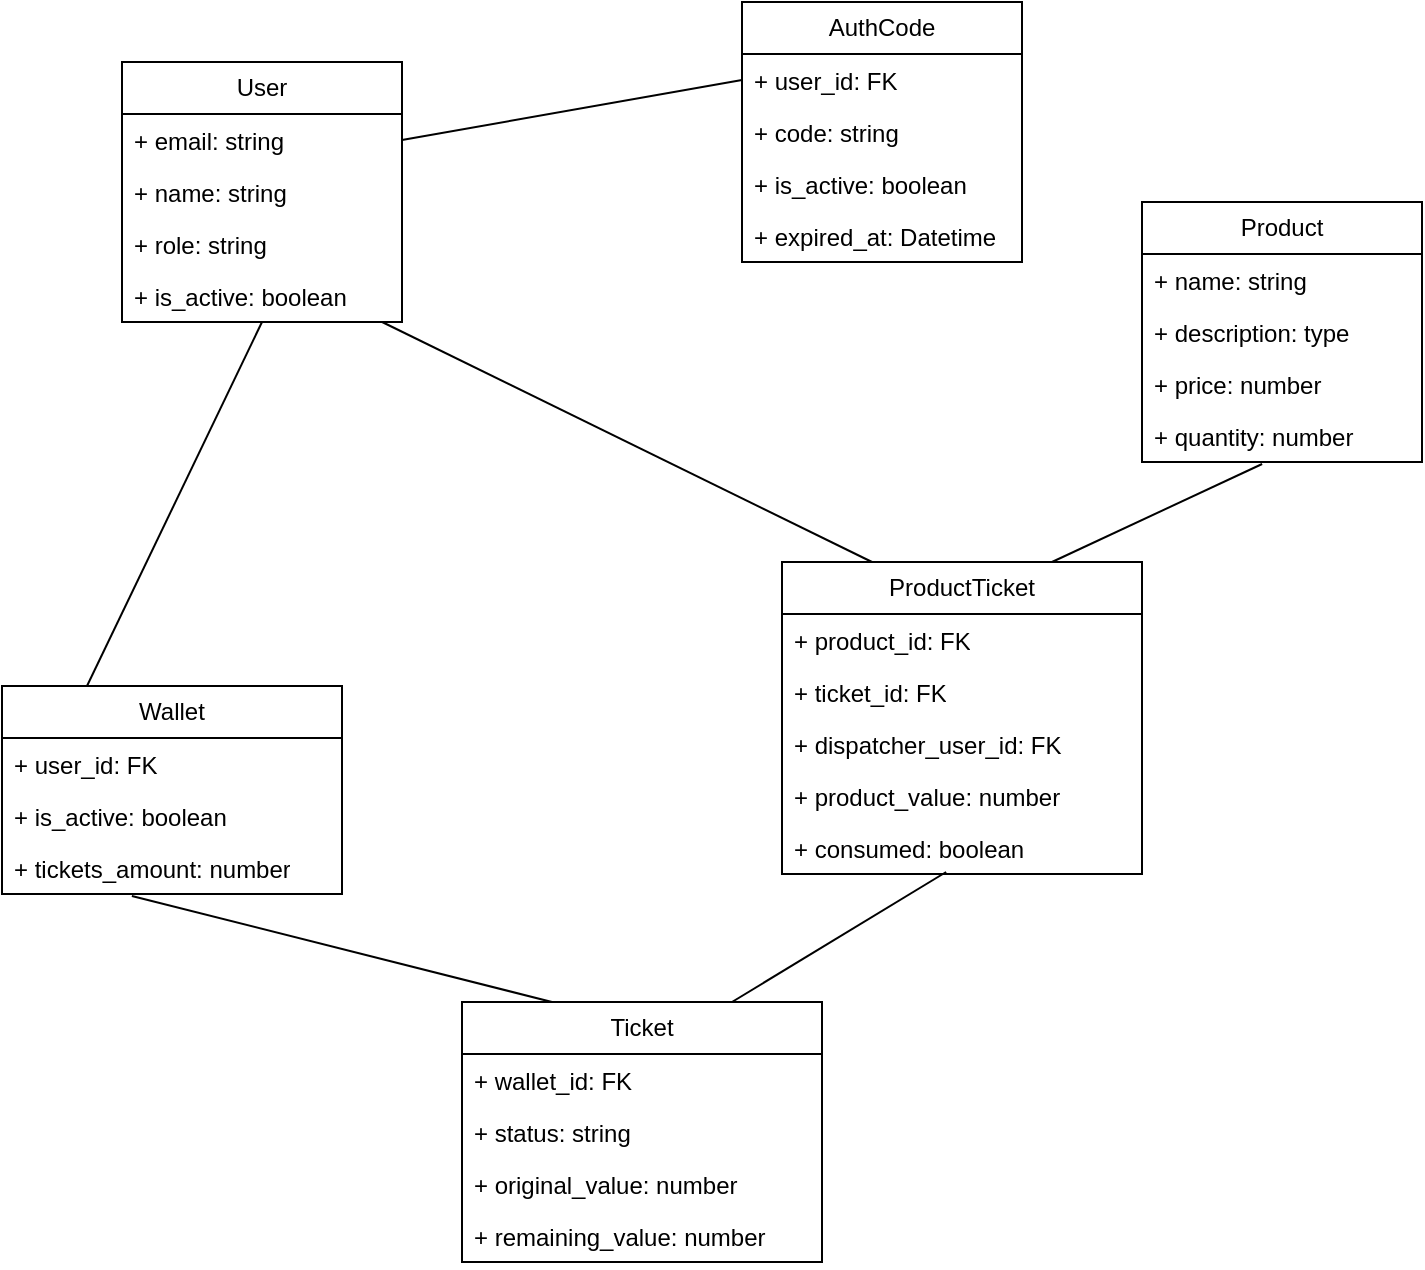 <mxfile version="26.1.1">
  <diagram name="Modelo de dados" id="Py4XB7qio5rRS3qr3_Ab">
    <mxGraphModel dx="1434" dy="820" grid="1" gridSize="10" guides="1" tooltips="1" connect="1" arrows="1" fold="1" page="1" pageScale="1" pageWidth="827" pageHeight="1169" math="0" shadow="0">
      <root>
        <mxCell id="0" />
        <mxCell id="1" parent="0" />
        <mxCell id="yvP3M0mKJtUyYA0MoUqg-6" value="User" style="swimlane;fontStyle=0;childLayout=stackLayout;horizontal=1;startSize=26;fillColor=none;horizontalStack=0;resizeParent=1;resizeParentMax=0;resizeLast=0;collapsible=1;marginBottom=0;whiteSpace=wrap;html=1;" parent="1" vertex="1">
          <mxGeometry x="140" y="70" width="140" height="130" as="geometry">
            <mxRectangle x="100" y="120" width="70" height="30" as="alternateBounds" />
          </mxGeometry>
        </mxCell>
        <mxCell id="yvP3M0mKJtUyYA0MoUqg-7" value="+ email: string" style="text;strokeColor=none;fillColor=none;align=left;verticalAlign=top;spacingLeft=4;spacingRight=4;overflow=hidden;rotatable=0;points=[[0,0.5],[1,0.5]];portConstraint=eastwest;whiteSpace=wrap;html=1;" parent="yvP3M0mKJtUyYA0MoUqg-6" vertex="1">
          <mxGeometry y="26" width="140" height="26" as="geometry" />
        </mxCell>
        <mxCell id="yvP3M0mKJtUyYA0MoUqg-8" value="+ name: string" style="text;strokeColor=none;fillColor=none;align=left;verticalAlign=top;spacingLeft=4;spacingRight=4;overflow=hidden;rotatable=0;points=[[0,0.5],[1,0.5]];portConstraint=eastwest;whiteSpace=wrap;html=1;" parent="yvP3M0mKJtUyYA0MoUqg-6" vertex="1">
          <mxGeometry y="52" width="140" height="26" as="geometry" />
        </mxCell>
        <mxCell id="yvP3M0mKJtUyYA0MoUqg-9" value="+ role: string" style="text;strokeColor=none;fillColor=none;align=left;verticalAlign=top;spacingLeft=4;spacingRight=4;overflow=hidden;rotatable=0;points=[[0,0.5],[1,0.5]];portConstraint=eastwest;whiteSpace=wrap;html=1;" parent="yvP3M0mKJtUyYA0MoUqg-6" vertex="1">
          <mxGeometry y="78" width="140" height="26" as="geometry" />
        </mxCell>
        <mxCell id="yvP3M0mKJtUyYA0MoUqg-10" value="+ is_active: boolean" style="text;strokeColor=none;fillColor=none;align=left;verticalAlign=top;spacingLeft=4;spacingRight=4;overflow=hidden;rotatable=0;points=[[0,0.5],[1,0.5]];portConstraint=eastwest;whiteSpace=wrap;html=1;" parent="yvP3M0mKJtUyYA0MoUqg-6" vertex="1">
          <mxGeometry y="104" width="140" height="26" as="geometry" />
        </mxCell>
        <mxCell id="yvP3M0mKJtUyYA0MoUqg-12" value="AuthCode" style="swimlane;fontStyle=0;childLayout=stackLayout;horizontal=1;startSize=26;fillColor=none;horizontalStack=0;resizeParent=1;resizeParentMax=0;resizeLast=0;collapsible=1;marginBottom=0;whiteSpace=wrap;html=1;" parent="1" vertex="1">
          <mxGeometry x="450" y="40" width="140" height="130" as="geometry">
            <mxRectangle x="100" y="120" width="70" height="30" as="alternateBounds" />
          </mxGeometry>
        </mxCell>
        <mxCell id="yvP3M0mKJtUyYA0MoUqg-13" value="+ user_id: FK" style="text;strokeColor=none;fillColor=none;align=left;verticalAlign=top;spacingLeft=4;spacingRight=4;overflow=hidden;rotatable=0;points=[[0,0.5],[1,0.5]];portConstraint=eastwest;whiteSpace=wrap;html=1;" parent="yvP3M0mKJtUyYA0MoUqg-12" vertex="1">
          <mxGeometry y="26" width="140" height="26" as="geometry" />
        </mxCell>
        <mxCell id="yvP3M0mKJtUyYA0MoUqg-14" value="+ code: string" style="text;strokeColor=none;fillColor=none;align=left;verticalAlign=top;spacingLeft=4;spacingRight=4;overflow=hidden;rotatable=0;points=[[0,0.5],[1,0.5]];portConstraint=eastwest;whiteSpace=wrap;html=1;" parent="yvP3M0mKJtUyYA0MoUqg-12" vertex="1">
          <mxGeometry y="52" width="140" height="26" as="geometry" />
        </mxCell>
        <mxCell id="yvP3M0mKJtUyYA0MoUqg-16" value="+ is_active: boolean" style="text;strokeColor=none;fillColor=none;align=left;verticalAlign=top;spacingLeft=4;spacingRight=4;overflow=hidden;rotatable=0;points=[[0,0.5],[1,0.5]];portConstraint=eastwest;whiteSpace=wrap;html=1;" parent="yvP3M0mKJtUyYA0MoUqg-12" vertex="1">
          <mxGeometry y="78" width="140" height="26" as="geometry" />
        </mxCell>
        <mxCell id="yvP3M0mKJtUyYA0MoUqg-15" value="+ expired_at: Datetime" style="text;strokeColor=none;fillColor=none;align=left;verticalAlign=top;spacingLeft=4;spacingRight=4;overflow=hidden;rotatable=0;points=[[0,0.5],[1,0.5]];portConstraint=eastwest;whiteSpace=wrap;html=1;" parent="yvP3M0mKJtUyYA0MoUqg-12" vertex="1">
          <mxGeometry y="104" width="140" height="26" as="geometry" />
        </mxCell>
        <mxCell id="yvP3M0mKJtUyYA0MoUqg-17" style="rounded=0;orthogonalLoop=1;jettySize=auto;html=1;exitX=1;exitY=0.5;exitDx=0;exitDy=0;entryX=0;entryY=0.5;entryDx=0;entryDy=0;endArrow=none;startFill=0;" parent="1" source="yvP3M0mKJtUyYA0MoUqg-7" target="yvP3M0mKJtUyYA0MoUqg-13" edge="1">
          <mxGeometry relative="1" as="geometry" />
        </mxCell>
        <mxCell id="yvP3M0mKJtUyYA0MoUqg-22" style="rounded=0;orthogonalLoop=1;jettySize=auto;html=1;exitX=0.25;exitY=0;exitDx=0;exitDy=0;entryX=0.5;entryY=1;entryDx=0;entryDy=0;endArrow=none;startFill=0;" parent="1" source="yvP3M0mKJtUyYA0MoUqg-18" target="yvP3M0mKJtUyYA0MoUqg-6" edge="1">
          <mxGeometry relative="1" as="geometry">
            <mxPoint x="260" y="320" as="targetPoint" />
          </mxGeometry>
        </mxCell>
        <mxCell id="yvP3M0mKJtUyYA0MoUqg-18" value="Wallet" style="swimlane;fontStyle=0;childLayout=stackLayout;horizontal=1;startSize=26;fillColor=none;horizontalStack=0;resizeParent=1;resizeParentMax=0;resizeLast=0;collapsible=1;marginBottom=0;whiteSpace=wrap;html=1;" parent="1" vertex="1">
          <mxGeometry x="80" y="382" width="170" height="104" as="geometry" />
        </mxCell>
        <mxCell id="yvP3M0mKJtUyYA0MoUqg-19" value="+ user_id: FK" style="text;strokeColor=none;fillColor=none;align=left;verticalAlign=top;spacingLeft=4;spacingRight=4;overflow=hidden;rotatable=0;points=[[0,0.5],[1,0.5]];portConstraint=eastwest;whiteSpace=wrap;html=1;" parent="yvP3M0mKJtUyYA0MoUqg-18" vertex="1">
          <mxGeometry y="26" width="170" height="26" as="geometry" />
        </mxCell>
        <mxCell id="yvP3M0mKJtUyYA0MoUqg-28" value="+ is_active: boolean" style="text;strokeColor=none;fillColor=none;align=left;verticalAlign=top;spacingLeft=4;spacingRight=4;overflow=hidden;rotatable=0;points=[[0,0.5],[1,0.5]];portConstraint=eastwest;whiteSpace=wrap;html=1;" parent="yvP3M0mKJtUyYA0MoUqg-18" vertex="1">
          <mxGeometry y="52" width="170" height="26" as="geometry" />
        </mxCell>
        <mxCell id="yvP3M0mKJtUyYA0MoUqg-20" value="+ tickets_amount: number" style="text;strokeColor=none;fillColor=none;align=left;verticalAlign=top;spacingLeft=4;spacingRight=4;overflow=hidden;rotatable=0;points=[[0,0.5],[1,0.5]];portConstraint=eastwest;whiteSpace=wrap;html=1;" parent="yvP3M0mKJtUyYA0MoUqg-18" vertex="1">
          <mxGeometry y="78" width="170" height="26" as="geometry" />
        </mxCell>
        <mxCell id="yvP3M0mKJtUyYA0MoUqg-48" style="rounded=0;orthogonalLoop=1;jettySize=auto;html=1;exitX=0.75;exitY=0;exitDx=0;exitDy=0;endArrow=none;startFill=0;entryX=0.456;entryY=0.962;entryDx=0;entryDy=0;entryPerimeter=0;" parent="1" source="yvP3M0mKJtUyYA0MoUqg-23" target="yvP3M0mKJtUyYA0MoUqg-46" edge="1">
          <mxGeometry relative="1" as="geometry">
            <mxPoint x="595" y="360" as="targetPoint" />
          </mxGeometry>
        </mxCell>
        <mxCell id="yvP3M0mKJtUyYA0MoUqg-23" value="Ticket" style="swimlane;fontStyle=0;childLayout=stackLayout;horizontal=1;startSize=26;fillColor=none;horizontalStack=0;resizeParent=1;resizeParentMax=0;resizeLast=0;collapsible=1;marginBottom=0;whiteSpace=wrap;html=1;" parent="1" vertex="1">
          <mxGeometry x="310" y="540" width="180" height="130" as="geometry" />
        </mxCell>
        <mxCell id="yvP3M0mKJtUyYA0MoUqg-24" value="+ wallet_id: FK" style="text;strokeColor=none;fillColor=none;align=left;verticalAlign=top;spacingLeft=4;spacingRight=4;overflow=hidden;rotatable=0;points=[[0,0.5],[1,0.5]];portConstraint=eastwest;whiteSpace=wrap;html=1;" parent="yvP3M0mKJtUyYA0MoUqg-23" vertex="1">
          <mxGeometry y="26" width="180" height="26" as="geometry" />
        </mxCell>
        <mxCell id="yvP3M0mKJtUyYA0MoUqg-25" value="+ status: string" style="text;strokeColor=none;fillColor=none;align=left;verticalAlign=top;spacingLeft=4;spacingRight=4;overflow=hidden;rotatable=0;points=[[0,0.5],[1,0.5]];portConstraint=eastwest;whiteSpace=wrap;html=1;" parent="yvP3M0mKJtUyYA0MoUqg-23" vertex="1">
          <mxGeometry y="52" width="180" height="26" as="geometry" />
        </mxCell>
        <mxCell id="yvP3M0mKJtUyYA0MoUqg-26" value="+ original_value: number" style="text;strokeColor=none;fillColor=none;align=left;verticalAlign=top;spacingLeft=4;spacingRight=4;overflow=hidden;rotatable=0;points=[[0,0.5],[1,0.5]];portConstraint=eastwest;whiteSpace=wrap;html=1;" parent="yvP3M0mKJtUyYA0MoUqg-23" vertex="1">
          <mxGeometry y="78" width="180" height="26" as="geometry" />
        </mxCell>
        <mxCell id="yvP3M0mKJtUyYA0MoUqg-35" value="+ remaining_value: number" style="text;strokeColor=none;fillColor=none;align=left;verticalAlign=top;spacingLeft=4;spacingRight=4;overflow=hidden;rotatable=0;points=[[0,0.5],[1,0.5]];portConstraint=eastwest;whiteSpace=wrap;html=1;" parent="yvP3M0mKJtUyYA0MoUqg-23" vertex="1">
          <mxGeometry y="104" width="180" height="26" as="geometry" />
        </mxCell>
        <mxCell id="yvP3M0mKJtUyYA0MoUqg-36" style="rounded=0;orthogonalLoop=1;jettySize=auto;html=1;exitX=0.25;exitY=0;exitDx=0;exitDy=0;entryX=0.382;entryY=1.038;entryDx=0;entryDy=0;endArrow=none;startFill=0;entryPerimeter=0;" parent="1" source="yvP3M0mKJtUyYA0MoUqg-23" target="yvP3M0mKJtUyYA0MoUqg-20" edge="1">
          <mxGeometry relative="1" as="geometry" />
        </mxCell>
        <mxCell id="yvP3M0mKJtUyYA0MoUqg-37" value="Product" style="swimlane;fontStyle=0;childLayout=stackLayout;horizontal=1;startSize=26;fillColor=none;horizontalStack=0;resizeParent=1;resizeParentMax=0;resizeLast=0;collapsible=1;marginBottom=0;whiteSpace=wrap;html=1;" parent="1" vertex="1">
          <mxGeometry x="650" y="140" width="140" height="130" as="geometry" />
        </mxCell>
        <mxCell id="yvP3M0mKJtUyYA0MoUqg-38" value="+ name: string" style="text;strokeColor=none;fillColor=none;align=left;verticalAlign=top;spacingLeft=4;spacingRight=4;overflow=hidden;rotatable=0;points=[[0,0.5],[1,0.5]];portConstraint=eastwest;whiteSpace=wrap;html=1;" parent="yvP3M0mKJtUyYA0MoUqg-37" vertex="1">
          <mxGeometry y="26" width="140" height="26" as="geometry" />
        </mxCell>
        <mxCell id="yvP3M0mKJtUyYA0MoUqg-39" value="+ description: type" style="text;strokeColor=none;fillColor=none;align=left;verticalAlign=top;spacingLeft=4;spacingRight=4;overflow=hidden;rotatable=0;points=[[0,0.5],[1,0.5]];portConstraint=eastwest;whiteSpace=wrap;html=1;" parent="yvP3M0mKJtUyYA0MoUqg-37" vertex="1">
          <mxGeometry y="52" width="140" height="26" as="geometry" />
        </mxCell>
        <mxCell id="yvP3M0mKJtUyYA0MoUqg-40" value="+ price: number" style="text;strokeColor=none;fillColor=none;align=left;verticalAlign=top;spacingLeft=4;spacingRight=4;overflow=hidden;rotatable=0;points=[[0,0.5],[1,0.5]];portConstraint=eastwest;whiteSpace=wrap;html=1;" parent="yvP3M0mKJtUyYA0MoUqg-37" vertex="1">
          <mxGeometry y="78" width="140" height="26" as="geometry" />
        </mxCell>
        <mxCell id="yvP3M0mKJtUyYA0MoUqg-47" value="+ quantity: number" style="text;strokeColor=none;fillColor=none;align=left;verticalAlign=top;spacingLeft=4;spacingRight=4;overflow=hidden;rotatable=0;points=[[0,0.5],[1,0.5]];portConstraint=eastwest;whiteSpace=wrap;html=1;" parent="yvP3M0mKJtUyYA0MoUqg-37" vertex="1">
          <mxGeometry y="104" width="140" height="26" as="geometry" />
        </mxCell>
        <mxCell id="yvP3M0mKJtUyYA0MoUqg-42" value="ProductTicket" style="swimlane;fontStyle=0;childLayout=stackLayout;horizontal=1;startSize=26;fillColor=none;horizontalStack=0;resizeParent=1;resizeParentMax=0;resizeLast=0;collapsible=1;marginBottom=0;whiteSpace=wrap;html=1;" parent="1" vertex="1">
          <mxGeometry x="470" y="320" width="180" height="156" as="geometry">
            <mxRectangle x="560" y="330" width="110" height="30" as="alternateBounds" />
          </mxGeometry>
        </mxCell>
        <mxCell id="yvP3M0mKJtUyYA0MoUqg-43" value="+ product_id: FK" style="text;strokeColor=none;fillColor=none;align=left;verticalAlign=top;spacingLeft=4;spacingRight=4;overflow=hidden;rotatable=0;points=[[0,0.5],[1,0.5]];portConstraint=eastwest;whiteSpace=wrap;html=1;" parent="yvP3M0mKJtUyYA0MoUqg-42" vertex="1">
          <mxGeometry y="26" width="180" height="26" as="geometry" />
        </mxCell>
        <mxCell id="yvP3M0mKJtUyYA0MoUqg-44" value="+ ticket_id: FK" style="text;strokeColor=none;fillColor=none;align=left;verticalAlign=top;spacingLeft=4;spacingRight=4;overflow=hidden;rotatable=0;points=[[0,0.5],[1,0.5]];portConstraint=eastwest;whiteSpace=wrap;html=1;" parent="yvP3M0mKJtUyYA0MoUqg-42" vertex="1">
          <mxGeometry y="52" width="180" height="26" as="geometry" />
        </mxCell>
        <mxCell id="yvP3M0mKJtUyYA0MoUqg-45" value="+ dispatcher_user_id: FK" style="text;strokeColor=none;fillColor=none;align=left;verticalAlign=top;spacingLeft=4;spacingRight=4;overflow=hidden;rotatable=0;points=[[0,0.5],[1,0.5]];portConstraint=eastwest;whiteSpace=wrap;html=1;" parent="yvP3M0mKJtUyYA0MoUqg-42" vertex="1">
          <mxGeometry y="78" width="180" height="26" as="geometry" />
        </mxCell>
        <mxCell id="SZU0mk0nYxH5Q0yxFJCF-2" value="+ product_value: number" style="text;strokeColor=none;fillColor=none;align=left;verticalAlign=top;spacingLeft=4;spacingRight=4;overflow=hidden;rotatable=0;points=[[0,0.5],[1,0.5]];portConstraint=eastwest;whiteSpace=wrap;html=1;" vertex="1" parent="yvP3M0mKJtUyYA0MoUqg-42">
          <mxGeometry y="104" width="180" height="26" as="geometry" />
        </mxCell>
        <mxCell id="yvP3M0mKJtUyYA0MoUqg-46" value="+ consumed: boolean" style="text;strokeColor=none;fillColor=none;align=left;verticalAlign=top;spacingLeft=4;spacingRight=4;overflow=hidden;rotatable=0;points=[[0,0.5],[1,0.5]];portConstraint=eastwest;whiteSpace=wrap;html=1;" parent="yvP3M0mKJtUyYA0MoUqg-42" vertex="1">
          <mxGeometry y="130" width="180" height="26" as="geometry" />
        </mxCell>
        <mxCell id="yvP3M0mKJtUyYA0MoUqg-49" style="rounded=0;orthogonalLoop=1;jettySize=auto;html=1;exitX=0.75;exitY=0;exitDx=0;exitDy=0;entryX=0.429;entryY=1.038;entryDx=0;entryDy=0;entryPerimeter=0;endArrow=none;startFill=0;" parent="1" source="yvP3M0mKJtUyYA0MoUqg-42" target="yvP3M0mKJtUyYA0MoUqg-47" edge="1">
          <mxGeometry relative="1" as="geometry" />
        </mxCell>
        <mxCell id="yvP3M0mKJtUyYA0MoUqg-50" style="rounded=0;orthogonalLoop=1;jettySize=auto;html=1;exitX=0.25;exitY=0;exitDx=0;exitDy=0;entryX=0.929;entryY=1;entryDx=0;entryDy=0;entryPerimeter=0;endArrow=none;startFill=0;" parent="1" source="yvP3M0mKJtUyYA0MoUqg-42" target="yvP3M0mKJtUyYA0MoUqg-10" edge="1">
          <mxGeometry relative="1" as="geometry" />
        </mxCell>
      </root>
    </mxGraphModel>
  </diagram>
</mxfile>
